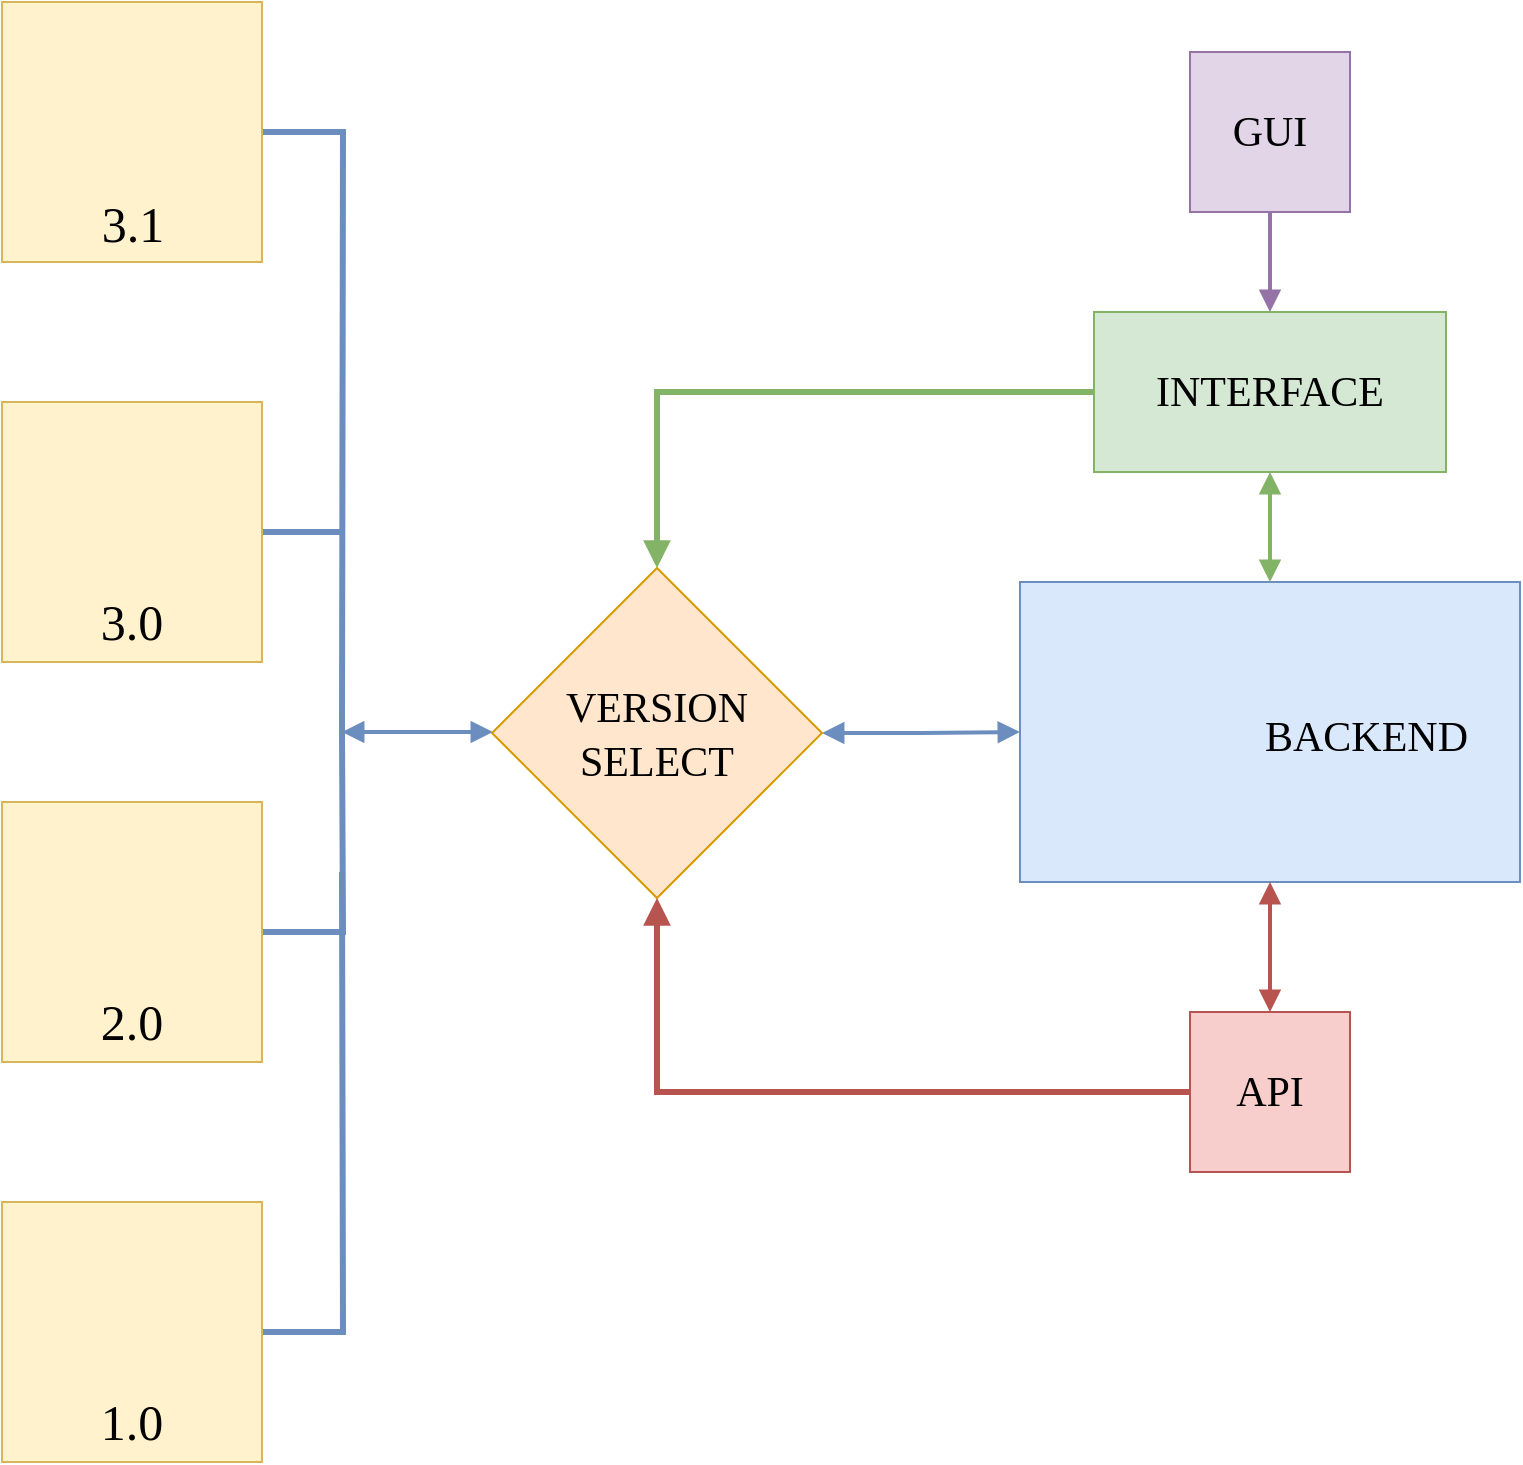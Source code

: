 <mxfile version="24.2.8" type="device">
  <diagram name="Page-1" id="htL7nv5FVJ_r8vx9YKJr">
    <mxGraphModel dx="1595" dy="873" grid="1" gridSize="10" guides="1" tooltips="1" connect="1" arrows="1" fold="1" page="1" pageScale="1" pageWidth="850" pageHeight="1100" math="0" shadow="0">
      <root>
        <mxCell id="0" />
        <mxCell id="1" parent="0" />
        <mxCell id="emQsarZrkoOx7JOvUD6w-14" style="edgeStyle=orthogonalEdgeStyle;rounded=0;orthogonalLoop=1;jettySize=auto;html=1;exitX=1;exitY=0.5;exitDx=0;exitDy=0;endArrow=none;endFill=0;strokeWidth=3;fillColor=#dae8fc;strokeColor=#6c8ebf;" edge="1" parent="1" source="emQsarZrkoOx7JOvUD6w-1">
          <mxGeometry relative="1" as="geometry">
            <mxPoint x="170.0" y="550" as="targetPoint" />
          </mxGeometry>
        </mxCell>
        <mxCell id="emQsarZrkoOx7JOvUD6w-1" value="" style="whiteSpace=wrap;html=1;aspect=fixed;fillColor=#fff2cc;strokeColor=#d6b656;" vertex="1" parent="1">
          <mxGeometry y="185" width="130" height="130" as="geometry" />
        </mxCell>
        <mxCell id="emQsarZrkoOx7JOvUD6w-20" style="edgeStyle=orthogonalEdgeStyle;rounded=0;orthogonalLoop=1;jettySize=auto;html=1;strokeWidth=3;endArrow=none;endFill=0;fillColor=#dae8fc;strokeColor=#6c8ebf;" edge="1" parent="1" source="emQsarZrkoOx7JOvUD6w-2">
          <mxGeometry relative="1" as="geometry">
            <mxPoint x="170" y="450" as="targetPoint" />
          </mxGeometry>
        </mxCell>
        <mxCell id="emQsarZrkoOx7JOvUD6w-2" value="" style="whiteSpace=wrap;html=1;aspect=fixed;fillColor=#fff2cc;strokeColor=#d6b656;" vertex="1" parent="1">
          <mxGeometry y="385" width="130" height="130" as="geometry" />
        </mxCell>
        <mxCell id="emQsarZrkoOx7JOvUD6w-17" style="edgeStyle=orthogonalEdgeStyle;rounded=0;orthogonalLoop=1;jettySize=auto;html=1;strokeWidth=3;endArrow=none;endFill=0;fillColor=#dae8fc;strokeColor=#6c8ebf;" edge="1" parent="1" source="emQsarZrkoOx7JOvUD6w-3">
          <mxGeometry relative="1" as="geometry">
            <mxPoint x="170" y="550" as="targetPoint" />
          </mxGeometry>
        </mxCell>
        <mxCell id="emQsarZrkoOx7JOvUD6w-3" value="" style="whiteSpace=wrap;html=1;aspect=fixed;fillColor=#fff2cc;strokeColor=#d6b656;" vertex="1" parent="1">
          <mxGeometry y="585" width="130" height="130" as="geometry" />
        </mxCell>
        <mxCell id="emQsarZrkoOx7JOvUD6w-19" style="edgeStyle=orthogonalEdgeStyle;rounded=0;orthogonalLoop=1;jettySize=auto;html=1;strokeWidth=3;endArrow=none;endFill=0;fillColor=#dae8fc;strokeColor=#6c8ebf;" edge="1" parent="1" source="emQsarZrkoOx7JOvUD6w-4">
          <mxGeometry relative="1" as="geometry">
            <mxPoint x="170" y="620" as="targetPoint" />
          </mxGeometry>
        </mxCell>
        <mxCell id="emQsarZrkoOx7JOvUD6w-4" value="" style="whiteSpace=wrap;html=1;aspect=fixed;fillColor=#fff2cc;strokeColor=#d6b656;" vertex="1" parent="1">
          <mxGeometry y="785" width="130" height="130" as="geometry" />
        </mxCell>
        <mxCell id="emQsarZrkoOx7JOvUD6w-6" value="3.1" style="shape=image;imageAspect=0;aspect=fixed;verticalLabelPosition=bottom;verticalAlign=top;image=https://opendc.org/img/logo.png;fontSize=25;fontFamily=Times New Roman;" vertex="1" parent="1">
          <mxGeometry x="31" y="205" width="69" height="69" as="geometry" />
        </mxCell>
        <mxCell id="emQsarZrkoOx7JOvUD6w-7" value="3.0" style="shape=image;imageAspect=0;aspect=fixed;verticalLabelPosition=bottom;verticalAlign=top;image=https://opendc.org/img/logo.png;fontSize=25;fontFamily=Times New Roman;" vertex="1" parent="1">
          <mxGeometry x="31" y="405" width="68" height="68" as="geometry" />
        </mxCell>
        <mxCell id="emQsarZrkoOx7JOvUD6w-8" value="2.0" style="shape=image;imageAspect=0;aspect=fixed;verticalLabelPosition=bottom;verticalAlign=top;image=https://opendc.org/img/logo.png;fontSize=25;fontFamily=Times New Roman;" vertex="1" parent="1">
          <mxGeometry x="31" y="605" width="68" height="68" as="geometry" />
        </mxCell>
        <mxCell id="emQsarZrkoOx7JOvUD6w-10" value="1.0" style="shape=image;imageAspect=0;aspect=fixed;verticalLabelPosition=bottom;verticalAlign=top;image=https://opendc.org/img/logo.png;fontSize=25;fontFamily=Times New Roman;" vertex="1" parent="1">
          <mxGeometry x="31" y="805" width="68" height="68" as="geometry" />
        </mxCell>
        <mxCell id="emQsarZrkoOx7JOvUD6w-21" style="edgeStyle=orthogonalEdgeStyle;rounded=0;orthogonalLoop=1;jettySize=auto;html=1;strokeWidth=2;endArrow=block;endFill=1;fillColor=#dae8fc;strokeColor=#6c8ebf;startArrow=block;startFill=1;" edge="1" parent="1" target="emQsarZrkoOx7JOvUD6w-11">
          <mxGeometry relative="1" as="geometry">
            <mxPoint x="170" y="550" as="sourcePoint" />
            <Array as="points">
              <mxPoint x="200" y="550" />
              <mxPoint x="200" y="550" />
            </Array>
          </mxGeometry>
        </mxCell>
        <mxCell id="emQsarZrkoOx7JOvUD6w-31" style="edgeStyle=orthogonalEdgeStyle;rounded=0;orthogonalLoop=1;jettySize=auto;html=1;entryX=0;entryY=0.5;entryDx=0;entryDy=0;fontSize=12;strokeWidth=2;fillColor=#dae8fc;strokeColor=#6c8ebf;endArrow=block;endFill=1;startArrow=block;startFill=1;" edge="1" parent="1" source="emQsarZrkoOx7JOvUD6w-11" target="emQsarZrkoOx7JOvUD6w-22">
          <mxGeometry relative="1" as="geometry" />
        </mxCell>
        <mxCell id="emQsarZrkoOx7JOvUD6w-11" value="&lt;font style=&quot;font-size: 21px;&quot; face=&quot;Times New Roman&quot;&gt;VERSION&lt;br style=&quot;font-size: 21px;&quot;&gt;SELECT&lt;/font&gt;" style="rhombus;whiteSpace=wrap;html=1;fillColor=#ffe6cc;strokeColor=#d79b00;fontSize=21;" vertex="1" parent="1">
          <mxGeometry x="245" y="468" width="165" height="165" as="geometry" />
        </mxCell>
        <mxCell id="emQsarZrkoOx7JOvUD6w-22" value="" style="rounded=0;whiteSpace=wrap;html=1;fillColor=#dae8fc;strokeColor=#6c8ebf;" vertex="1" parent="1">
          <mxGeometry x="509" y="475" width="250" height="150" as="geometry" />
        </mxCell>
        <mxCell id="emQsarZrkoOx7JOvUD6w-24" value="  BACKEND" style="shape=image;imageAspect=0;aspect=fixed;verticalLabelPosition=middle;verticalAlign=middle;image=https://upload.wikimedia.org/wikipedia/commons/c/cf/Python_logo_51.svg;labelPosition=right;align=left;fontSize=21;fontFamily=Times New Roman;strokeWidth=3;" vertex="1" parent="1">
          <mxGeometry x="529" y="505" width="90" height="90" as="geometry" />
        </mxCell>
        <mxCell id="emQsarZrkoOx7JOvUD6w-35" style="edgeStyle=orthogonalEdgeStyle;rounded=0;orthogonalLoop=1;jettySize=auto;html=1;entryX=0.5;entryY=1;entryDx=0;entryDy=0;fillColor=#f8cecc;strokeColor=#b85450;strokeWidth=3;endArrow=block;endFill=1;" edge="1" parent="1" source="emQsarZrkoOx7JOvUD6w-32" target="emQsarZrkoOx7JOvUD6w-11">
          <mxGeometry relative="1" as="geometry" />
        </mxCell>
        <mxCell id="emQsarZrkoOx7JOvUD6w-37" style="edgeStyle=orthogonalEdgeStyle;rounded=0;orthogonalLoop=1;jettySize=auto;html=1;entryX=0.5;entryY=1;entryDx=0;entryDy=0;strokeWidth=2;endArrow=block;endFill=1;startArrow=block;startFill=1;fillColor=#f8cecc;strokeColor=#b85450;" edge="1" parent="1" source="emQsarZrkoOx7JOvUD6w-32" target="emQsarZrkoOx7JOvUD6w-22">
          <mxGeometry relative="1" as="geometry" />
        </mxCell>
        <mxCell id="emQsarZrkoOx7JOvUD6w-32" value="&lt;font face=&quot;Times New Roman&quot; style=&quot;font-size: 21px;&quot;&gt;API&lt;/font&gt;" style="whiteSpace=wrap;html=1;aspect=fixed;fillColor=#f8cecc;strokeColor=#b85450;" vertex="1" parent="1">
          <mxGeometry x="594" y="690" width="80" height="80" as="geometry" />
        </mxCell>
        <mxCell id="emQsarZrkoOx7JOvUD6w-36" style="edgeStyle=orthogonalEdgeStyle;rounded=0;orthogonalLoop=1;jettySize=auto;html=1;entryX=0.5;entryY=0;entryDx=0;entryDy=0;strokeWidth=3;endArrow=block;endFill=1;fillColor=#d5e8d4;strokeColor=#82b366;" edge="1" parent="1" source="emQsarZrkoOx7JOvUD6w-34" target="emQsarZrkoOx7JOvUD6w-11">
          <mxGeometry relative="1" as="geometry" />
        </mxCell>
        <mxCell id="emQsarZrkoOx7JOvUD6w-38" style="edgeStyle=orthogonalEdgeStyle;rounded=0;orthogonalLoop=1;jettySize=auto;html=1;endArrow=block;endFill=1;startArrow=block;startFill=1;fillColor=#d5e8d4;strokeColor=#82b366;strokeWidth=2;" edge="1" parent="1" source="emQsarZrkoOx7JOvUD6w-34" target="emQsarZrkoOx7JOvUD6w-22">
          <mxGeometry relative="1" as="geometry" />
        </mxCell>
        <mxCell id="emQsarZrkoOx7JOvUD6w-40" style="edgeStyle=orthogonalEdgeStyle;rounded=0;orthogonalLoop=1;jettySize=auto;html=1;fillColor=#e1d5e7;strokeColor=#9673a6;exitX=0.5;exitY=1;exitDx=0;exitDy=0;strokeWidth=2;endArrow=block;endFill=1;" edge="1" parent="1" source="emQsarZrkoOx7JOvUD6w-39" target="emQsarZrkoOx7JOvUD6w-34">
          <mxGeometry relative="1" as="geometry" />
        </mxCell>
        <mxCell id="emQsarZrkoOx7JOvUD6w-34" value="&lt;font face=&quot;Times New Roman&quot; style=&quot;font-size: 21px;&quot;&gt;INTERFACE&lt;/font&gt;" style="rounded=0;whiteSpace=wrap;html=1;fillColor=#d5e8d4;strokeColor=#82b366;" vertex="1" parent="1">
          <mxGeometry x="546" y="340" width="176" height="80" as="geometry" />
        </mxCell>
        <mxCell id="emQsarZrkoOx7JOvUD6w-39" value="&lt;font face=&quot;Times New Roman&quot; style=&quot;font-size: 21px;&quot;&gt;GUI&lt;/font&gt;" style="whiteSpace=wrap;html=1;aspect=fixed;fillColor=#e1d5e7;strokeColor=#9673a6;" vertex="1" parent="1">
          <mxGeometry x="594" y="210" width="80" height="80" as="geometry" />
        </mxCell>
      </root>
    </mxGraphModel>
  </diagram>
</mxfile>
